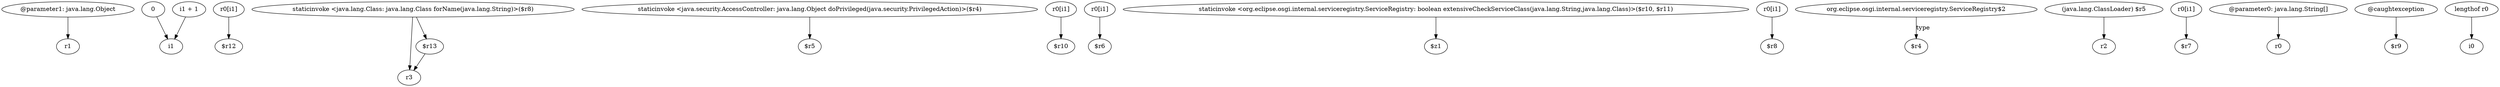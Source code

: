 digraph g {
0[label="@parameter1: java.lang.Object"]
1[label="r1"]
0->1[label=""]
2[label="0"]
3[label="i1"]
2->3[label=""]
4[label="r0[i1]"]
5[label="$r12"]
4->5[label=""]
6[label="staticinvoke <java.lang.Class: java.lang.Class forName(java.lang.String)>($r8)"]
7[label="r3"]
6->7[label=""]
8[label="staticinvoke <java.security.AccessController: java.lang.Object doPrivileged(java.security.PrivilegedAction)>($r4)"]
9[label="$r5"]
8->9[label=""]
10[label="r0[i1]"]
11[label="$r10"]
10->11[label=""]
12[label="r0[i1]"]
13[label="$r6"]
12->13[label=""]
14[label="staticinvoke <org.eclipse.osgi.internal.serviceregistry.ServiceRegistry: boolean extensiveCheckServiceClass(java.lang.String,java.lang.Class)>($r10, $r11)"]
15[label="$z1"]
14->15[label=""]
16[label="r0[i1]"]
17[label="$r8"]
16->17[label=""]
18[label="i1 + 1"]
18->3[label=""]
19[label="org.eclipse.osgi.internal.serviceregistry.ServiceRegistry$2"]
20[label="$r4"]
19->20[label="type"]
21[label="(java.lang.ClassLoader) $r5"]
22[label="r2"]
21->22[label=""]
23[label="r0[i1]"]
24[label="$r7"]
23->24[label=""]
25[label="$r13"]
25->7[label=""]
26[label="@parameter0: java.lang.String[]"]
27[label="r0"]
26->27[label=""]
6->25[label=""]
28[label="@caughtexception"]
29[label="$r9"]
28->29[label=""]
30[label="lengthof r0"]
31[label="i0"]
30->31[label=""]
}